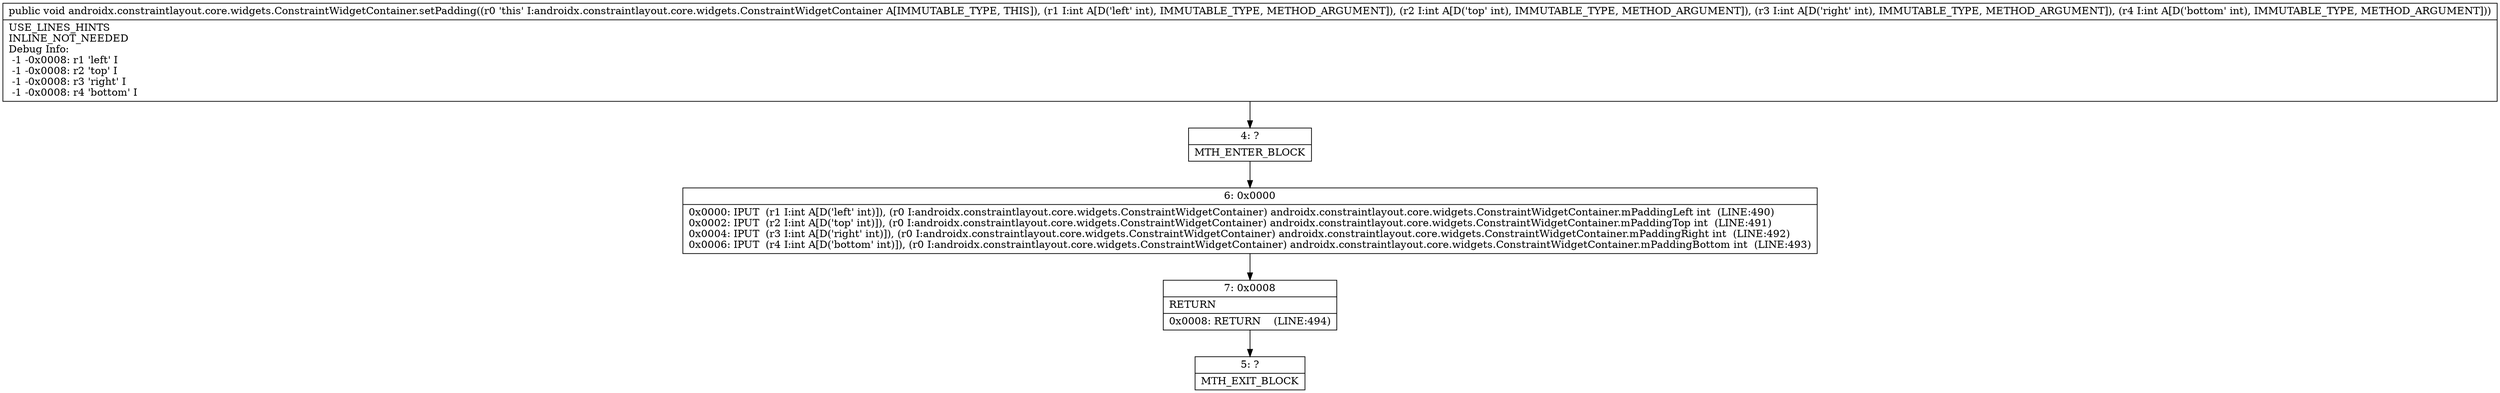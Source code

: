 digraph "CFG forandroidx.constraintlayout.core.widgets.ConstraintWidgetContainer.setPadding(IIII)V" {
Node_4 [shape=record,label="{4\:\ ?|MTH_ENTER_BLOCK\l}"];
Node_6 [shape=record,label="{6\:\ 0x0000|0x0000: IPUT  (r1 I:int A[D('left' int)]), (r0 I:androidx.constraintlayout.core.widgets.ConstraintWidgetContainer) androidx.constraintlayout.core.widgets.ConstraintWidgetContainer.mPaddingLeft int  (LINE:490)\l0x0002: IPUT  (r2 I:int A[D('top' int)]), (r0 I:androidx.constraintlayout.core.widgets.ConstraintWidgetContainer) androidx.constraintlayout.core.widgets.ConstraintWidgetContainer.mPaddingTop int  (LINE:491)\l0x0004: IPUT  (r3 I:int A[D('right' int)]), (r0 I:androidx.constraintlayout.core.widgets.ConstraintWidgetContainer) androidx.constraintlayout.core.widgets.ConstraintWidgetContainer.mPaddingRight int  (LINE:492)\l0x0006: IPUT  (r4 I:int A[D('bottom' int)]), (r0 I:androidx.constraintlayout.core.widgets.ConstraintWidgetContainer) androidx.constraintlayout.core.widgets.ConstraintWidgetContainer.mPaddingBottom int  (LINE:493)\l}"];
Node_7 [shape=record,label="{7\:\ 0x0008|RETURN\l|0x0008: RETURN    (LINE:494)\l}"];
Node_5 [shape=record,label="{5\:\ ?|MTH_EXIT_BLOCK\l}"];
MethodNode[shape=record,label="{public void androidx.constraintlayout.core.widgets.ConstraintWidgetContainer.setPadding((r0 'this' I:androidx.constraintlayout.core.widgets.ConstraintWidgetContainer A[IMMUTABLE_TYPE, THIS]), (r1 I:int A[D('left' int), IMMUTABLE_TYPE, METHOD_ARGUMENT]), (r2 I:int A[D('top' int), IMMUTABLE_TYPE, METHOD_ARGUMENT]), (r3 I:int A[D('right' int), IMMUTABLE_TYPE, METHOD_ARGUMENT]), (r4 I:int A[D('bottom' int), IMMUTABLE_TYPE, METHOD_ARGUMENT]))  | USE_LINES_HINTS\lINLINE_NOT_NEEDED\lDebug Info:\l  \-1 \-0x0008: r1 'left' I\l  \-1 \-0x0008: r2 'top' I\l  \-1 \-0x0008: r3 'right' I\l  \-1 \-0x0008: r4 'bottom' I\l}"];
MethodNode -> Node_4;Node_4 -> Node_6;
Node_6 -> Node_7;
Node_7 -> Node_5;
}

